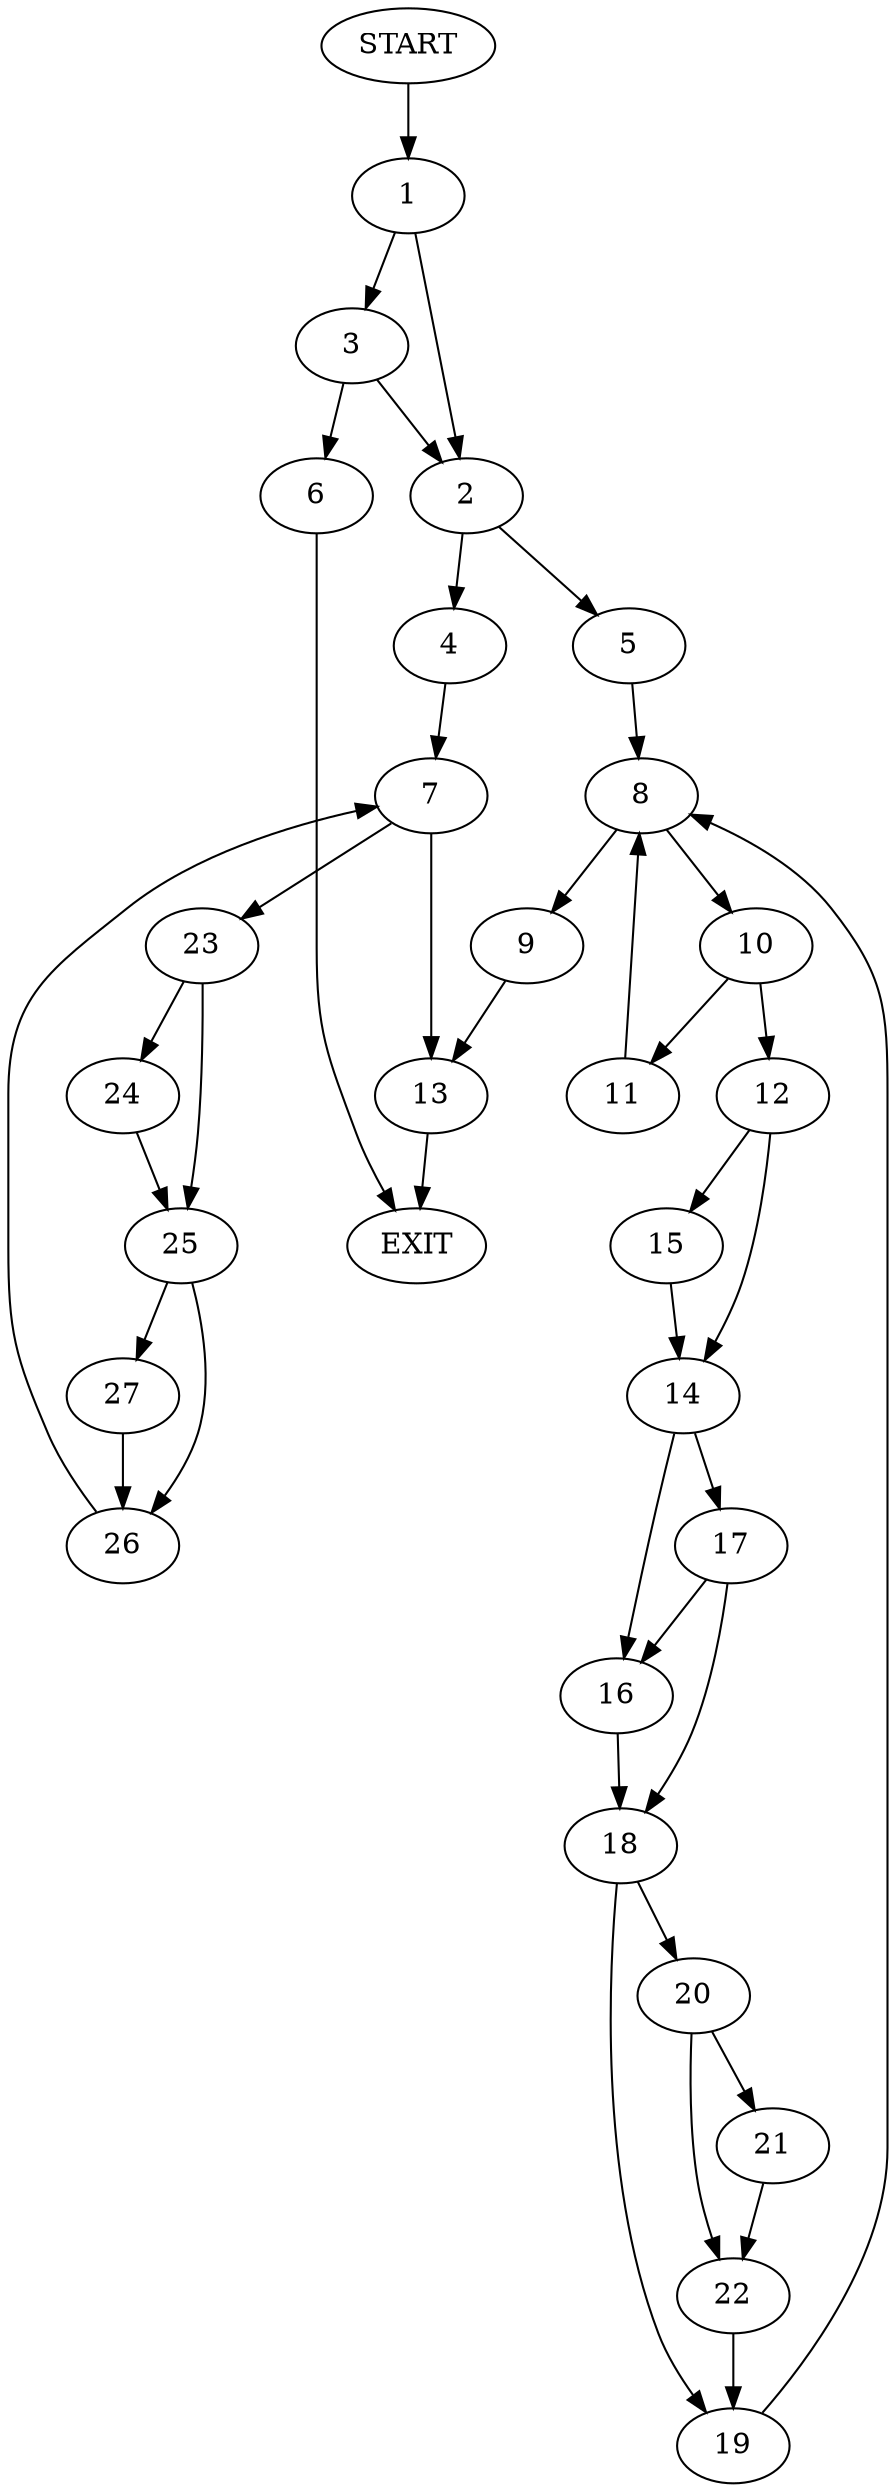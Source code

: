 digraph {
0 [label="START"]
28 [label="EXIT"]
0 -> 1
1 -> 2
1 -> 3
2 -> 4
2 -> 5
3 -> 2
3 -> 6
6 -> 28
4 -> 7
5 -> 8
8 -> 9
8 -> 10
10 -> 11
10 -> 12
9 -> 13
11 -> 8
12 -> 14
12 -> 15
15 -> 14
14 -> 16
14 -> 17
17 -> 16
17 -> 18
16 -> 18
18 -> 19
18 -> 20
20 -> 21
20 -> 22
19 -> 8
22 -> 19
21 -> 22
13 -> 28
7 -> 13
7 -> 23
23 -> 24
23 -> 25
25 -> 26
25 -> 27
24 -> 25
27 -> 26
26 -> 7
}
